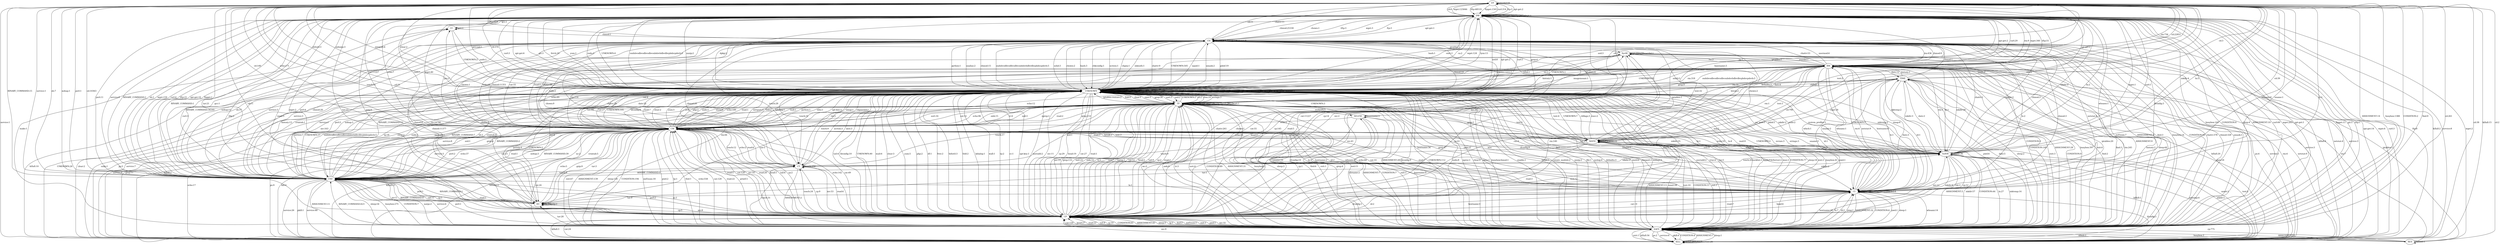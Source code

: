 digraph {
FP -> FP [label = "cd:142116"];
FP -> DW [label = "wget:125846"];
FP -> DW [label = "tftp:48519"];
FP -> DW [label = "ftpget:1501"];
FP -> DW [label = "curl:314"];
FP -> DW [label = "ftp:3"];
FP -> DW [label = "apt-get:2"];
FP -> DC [label = "tar:21"];
FP -> RM [label = "rm:736"];
FP -> KILL [label = "killall:15"];
FP -> KILL [label = "service:1"];
FP -> CW [label = "echo:171"];
FP -> CP [label = "mv:36"];
FP -> SAFE [label = "ASSIGNMENT:14"];
FP -> SAFE [label = "busybox:1388"];
FP -> SAFE [label = "CONDITION:2"];
FP -> SAFE [label = "find:9"];
FP -> CT [label = "touch:11"];
FP -> CI [label = "whoami:9"];
FP -> CI [label = "uname:1"];
FP -> CI [label = "ls:1"];
FP -> CH [label = "chattr:11"];
FP -> CH [label = "chmod:9"];
FP -> EXE [label = "BINARY_COMMAND:15"];
FP -> EXE [label = "service:1"];
FP -> EXE [label = "sh:7"];
FP -> EXE [label = "nohup:1"];
FP -> EXE [label = "perl:1"];
FP -> SoftM [label = "mkdir:4"];
FP -> SoftM [label = "ln:5"];
FP -> MATH [label = "unset:2"];
FP -> UNKNOWN [label = "hdiutil:3"];
FP -> UNKNOWN [label = "nidump:3"];
FP -> UNKNOWN [label = "nireport:6"];
FP -> UNKNOWN [label = "clear:2"];
FP -> UNKNOWN [label = "getconf:2"];
FP -> TP [label = "sed:3"];
DW -> DW [label = "curl:4414"];
DW -> DW [label = "apt-get:31"];
DW -> DW [label = "wget:165"];
DW -> DW [label = "tftp:24"];
DW -> DW [label = "ftp:1"];
DW -> DW [label = "git:1"];
DW -> CW [label = "cat:11227"];
DW -> CW [label = "echo:7"];
DW -> CP [label = "cat:11227"];
DW -> CP [label = "cp:14"];
DW -> CP [label = "mv:2"];
DW -> CH [label = "chmod:25330"];
DW -> CH [label = "chown:1"];
DW -> SAFE [label = "busybox:143"];
DW -> SAFE [label = "CONDITION:4"];
DW -> SAFE [label = "sleep:4"];
DW -> SAFE [label = "ASSIGNMENT:10"];
DW -> CI [label = "whoami:1"];
DW -> CI [label = "ifconfig:3"];
DW -> DC [label = "tar:15"];
DW -> DC [label = "gzip:6"];
DW -> EXE [label = "perl:11"];
DW -> EXE [label = "service:8"];
DW -> EXE [label = "BINARY_COMMAND:1"];
DW -> EXE [label = "sh:1"];
DW -> RM [label = "rm:9"];
DW -> UNKNOWN [label = "fetch:19"];
DW -> UNKNOWN [label = "yum:1"];
DW -> UNKNOWN [label = "sudo:3"];
DW -> UNKNOWN [label = "UNKNOWN:4"];
DW -> UNKNOWN [label = "oudsbvodbvodbvsdbvoubdovbdbvdbvpbdsvpdsvb:5"];
DW -> UNKNOWN [label = "unzip:2"];
DW -> UNKNOWN [label = "dpkg:2"];
DW -> UNKNOWN [label = "bash:1"];
DW -> UNKNOWN [label = "exec:1"];
DW -> UNKNOWN [label = "ca:2"];
DW -> FP [label = "cd:8"];
DW -> TP [label = "grep:4"];
DW -> TP [label = "sed:8"];
DW -> SELFID [label = "basename:3"];
DW -> KILL [label = "killall:2"];
DW -> KILL [label = "service:8"];
DW -> SoftM [label = "mkdir:4"];
DW -> SoftM [label = "ln:2"];
DW -> CC [label = "gcc:1"];
DW -> MATH [label = "test:2"];
CW -> CH [label = "chmod:11351"];
CW -> CH [label = "chattr:29"];
CW -> CH [label = "chown:1"];
CW -> CW [label = "echo:2002"];
CW -> CW [label = "cat:120"];
CW -> CW [label = "read:20"];
CW -> CW [label = "printf:76"];
CW -> SAFE [label = "exit:67"];
CW -> SAFE [label = "ASSIGNMENT:139"];
CW -> SAFE [label = "sleep:130"];
CW -> SAFE [label = "CONDITION:194"];
CW -> SAFE [label = "md5sum:18"];
CW -> SAFE [label = "pwd:2"];
CW -> SAFE [label = "lp:1"];
CW -> SAFE [label = "find:1"];
CW -> TP [label = "grep:153"];
CW -> TP [label = "sort:16"];
CW -> TP [label = "awk:15"];
CW -> TP [label = "tr:4"];
CW -> TP [label = "sed:3"];
CW -> TP [label = "egrep:1"];
CW -> CI [label = "uname:10"];
CW -> CI [label = "ifconfig:19"];
CW -> CI [label = "ls:1"];
CW -> CI [label = "hostname:2"];
CW -> CI [label = "id:2"];
CW -> CI [label = "whoami:1"];
CW -> FP [label = "cd:149"];
CW -> CP [label = "cat:120"];
CW -> CP [label = "mv:16"];
CW -> CP [label = "read:20"];
CW -> CP [label = "head:1"];
CW -> CP [label = "tail:6"];
CW -> CP [label = "cp:2"];
CW -> RM [label = "rm:114"];
CW -> CT [label = "touch:12"];
CW -> SoftM [label = "mkdir:25"];
CW -> SoftM [label = "ln:1"];
CW -> KILL [label = "ps:9"];
CW -> KILL [label = "kill:4"];
CW -> KILL [label = "killall:13"];
CW -> KILL [label = "service:3"];
CW -> UNKNOWN [label = "UNKNOWN:105"];
CW -> UNKNOWN [label = "ldconfig:8"];
CW -> UNKNOWN [label = "mail:7"];
CW -> UNKNOWN [label = "clear:2"];
CW -> UNKNOWN [label = "yum:5"];
CW -> UNKNOWN [label = "cc:2"];
CW -> UNKNOWN [label = "php:2"];
CW -> UNKNOWN [label = "sudo:1"];
CW -> UNKNOWN [label = "niutil:6"];
CW -> UNKNOWN [label = "nireport:3"];
CW -> UNKNOWN [label = "fold:2"];
CW -> UNKNOWN [label = "kdialog:1"];
CW -> UNKNOWN [label = "wall:1"];
CW -> UNKNOWN [label = "apt-key:3"];
CW -> UNKNOWN [label = "nmap:1"];
CW -> UNKNOWN [label = "chpasswd:2"];
CW -> UNKNOWN [label = "tee:44"];
CW -> UNKNOWN [label = "python:1"];
CW -> UNKNOWN [label = "who:1"];
CW -> EXE [label = "nohup:3"];
CW -> EXE [label = "BINARY_COMMAND:39"];
CW -> EXE [label = "nc:2"];
CW -> EXE [label = "crontab:5"];
CW -> EXE [label = "service:3"];
CW -> EXE [label = "perl:2"];
CW -> DW [label = "curl:7"];
CW -> DW [label = "wget:40"];
CW -> MATH [label = "break:2"];
CW -> MATH [label = "test:3"];
CW -> CC [label = "gcc:2"];
CW -> TIME [label = "date:35"];
CW -> DC [label = "tar:3"];
CW -> DC [label = "gzip:9"];
CP -> CH [label = "chmod:11377"];
CP -> CH [label = "chattr:261"];
CP -> CH [label = "chown:1"];
CP -> SAFE [label = "CONDITION:61"];
CP -> SAFE [label = "ASSIGNMENT:43"];
CP -> SAFE [label = "sleep:3"];
CP -> SAFE [label = "lp:1"];
CP -> SAFE [label = "find:2"];
CP -> SAFE [label = "md5sum:1"];
CP -> SAFE [label = "exit:1"];
CP -> SAFE [label = "pwd:1"];
CP -> UNKNOWN [label = "ldconfig:10"];
CP -> UNKNOWN [label = "UNKNOWN:40"];
CP -> UNKNOWN [label = "mail:6"];
CP -> UNKNOWN [label = "clear:3"];
CP -> UNKNOWN [label = "yum:5"];
CP -> UNKNOWN [label = "php:2"];
CP -> UNKNOWN [label = "df:1"];
CP -> UNKNOWN [label = "free:2"];
CP -> UNKNOWN [label = "hdiutil:3"];
CP -> UNKNOWN [label = "fold:2"];
CP -> UNKNOWN [label = "kdialog:1"];
CP -> UNKNOWN [label = "wall:1"];
CP -> UNKNOWN [label = "tp:2"];
CP -> UNKNOWN [label = "cc:1"];
CP -> UNKNOWN [label = "apt-key:1"];
CP -> UNKNOWN [label = "useradd:2"];
CP -> MATH [label = "test:12"];
CP -> RM [label = "rm:140"];
CP -> CT [label = "touch:24"];
CP -> CP [label = "mv:226"];
CP -> CP [label = "cat:49"];
CP -> CP [label = "head:4"];
CP -> CP [label = "cp:100"];
CP -> CP [label = "tail:3"];
CP -> CP [label = "read:5"];
CP -> TP [label = "grep:133"];
CP -> TP [label = "sort:22"];
CP -> TP [label = "awk:10"];
CP -> TP [label = "tr:1"];
CP -> TP [label = "sed:7"];
CP -> TP [label = "egrep:1"];
CP -> CW [label = "echo:142"];
CP -> CW [label = "cat:49"];
CP -> CW [label = "read:5"];
CP -> FP [label = "cd:790"];
CP -> SoftM [label = "mkdir:9"];
CP -> DW [label = "curl:3"];
CP -> DW [label = "tftp:2"];
CP -> DW [label = "wget:3"];
CP -> SysM [label = "iptables:2"];
CP -> CI [label = "ifconfig:1"];
CP -> CI [label = "id:2"];
CP -> CI [label = "hostname:1"];
CP -> EXE [label = "BINARY_COMMAND:4"];
CP -> EXE [label = "perl:2"];
CP -> EXE [label = "nc:1"];
CP -> KILL [label = "killall:3"];
CH -> EXE [label = "BINARY_COMMAND:36249"];
CH -> EXE [label = "nohup:15"];
CH -> EXE [label = "sh:17"];
CH -> EXE [label = "service:3"];
CH -> EXE [label = "perl:4"];
CH -> CW [label = "echo:66"];
CH -> CW [label = "cat:55"];
CH -> CW [label = "read:5"];
CH -> CH [label = "chattr:264"];
CH -> CH [label = "chmod:206"];
CH -> CH [label = "chown:9"];
CH -> CP [label = "mv:163"];
CH -> CP [label = "cat:55"];
CH -> CP [label = "cp:145"];
CH -> CP [label = "read:5"];
CH -> RM [label = "rm:436"];
CH -> MATH [label = "test:32"];
CH -> MATH [label = "break:2"];
CH -> CT [label = "touch:28"];
CH -> UNKNOWN [label = "pidof:19"];
CH -> UNKNOWN [label = "UNKNOWN:505"];
CH -> UNKNOWN [label = "squid:1"];
CH -> UNKNOWN [label = "python:1"];
CH -> UNKNOWN [label = "unalias:2"];
CH -> UNKNOWN [label = "oudsbvodbvodbvsdbvoubdovbdbvdbvpbdsvpdsvb:5"];
CH -> UNKNOWN [label = "sshd:3"];
CH -> UNKNOWN [label = "bash:3"];
CH -> UNKNOWN [label = "chkconfig:1"];
CH -> UNKNOWN [label = "screen:1"];
CH -> UNKNOWN [label = "chgrp:1"];
CH -> UNKNOWN [label = "mkisofs:1"];
CH -> SAFE [label = "CONDITION:92"];
CH -> SAFE [label = "md5sum:7"];
CH -> SAFE [label = "ASSIGNMENT:4"];
CH -> SAFE [label = "find:3"];
CH -> SAFE [label = "busybox:14"];
CH -> KILL [label = "killall:4"];
CH -> KILL [label = "netstat:4"];
CH -> KILL [label = "service:3"];
CH -> CI [label = "netstat:4"];
CH -> CI [label = "ls:2"];
CH -> FP [label = "cd:11"];
CH -> SoftM [label = "mkdir:2"];
CH -> DW [label = "tftp:3"];
CH -> DW [label = "wget:3"];
CH -> DW [label = "ftp:3"];
CH -> DW [label = "apt-get:1"];
CH -> SysM [label = "iptables:1"];
EXE -> FP [label = "cd:10363"];
EXE -> RM [label = "rm:24790"];
EXE -> RM [label = "history:13"];
EXE -> CT [label = "touch:9"];
EXE -> CW [label = "echo:37"];
EXE -> CW [label = "cat:11"];
EXE -> CW [label = "read:1"];
EXE -> TP [label = "sed:1"];
EXE -> TP [label = "grep:4"];
EXE -> SAFE [label = "sleep:54"];
EXE -> SAFE [label = "busybox:275"];
EXE -> SAFE [label = "CONDITION:7"];
EXE -> SAFE [label = "ASSIGNMENT:11"];
EXE -> CH [label = "chmod:20"];
EXE -> EXE [label = "BINARY_COMMAND:305"];
EXE -> EXE [label = "service:48"];
EXE -> EXE [label = "nohup:10"];
EXE -> EXE [label = "perl:7"];
EXE -> CC [label = "gcc:1"];
EXE -> CI [label = "ls:1"];
EXE -> DW [label = "wget:159"];
EXE -> DW [label = "curl:4"];
EXE -> DW [label = "tftp:21"];
EXE -> DW [label = "apt-get:10"];
EXE -> DW [label = "ftpget:1"];
EXE -> KILL [label = "service:48"];
EXE -> KILL [label = "pkill:1"];
EXE -> UNKNOWN [label = "UNKNOWN:37"];
EXE -> UNKNOWN [label = "oudsbvodbvodbvsdbvoubdovbdbvdbvpbdsvpdsvb:5"];
EXE -> UNKNOWN [label = "tp:18"];
EXE -> UNKNOWN [label = "clear:2"];
EXE -> UNKNOWN [label = "sudo:1"];
EXE -> UNKNOWN [label = "useradd:1"];
EXE -> CP [label = "cat:11"];
EXE -> CP [label = "cp:5"];
EXE -> CP [label = "read:1"];
EXE -> CP [label = "mv:5"];
EXE -> SoftM [label = "mkdir:2"];
RM -> FP [label = "cd:22851"];
RM -> SAFE [label = "sleep:60"];
RM -> SAFE [label = "CONDITION:149"];
RM -> SAFE [label = "ASSIGNMENT:28"];
RM -> SAFE [label = "busybox:397"];
RM -> SAFE [label = "exit:6"];
RM -> SAFE [label = "find:3"];
RM -> CP [label = "mv:41"];
RM -> CP [label = "cp:22"];
RM -> CP [label = "cat:4"];
RM -> SoftM [label = "mkdir:30"];
RM -> SoftM [label = "mktemp:2"];
RM -> SoftM [label = "ln:1"];
RM -> TP [label = "grep:9"];
RM -> CT [label = "touch:31"];
RM -> KILL [label = "netstat:9"];
RM -> KILL [label = "killall:20"];
RM -> KILL [label = "ps:4"];
RM -> KILL [label = "service:1"];
RM -> CI [label = "netstat:9"];
RM -> CI [label = "hostname:6"];
RM -> CI [label = "which:1"];
RM -> CI [label = "uname:2"];
RM -> CI [label = "whoami:1"];
RM -> CH [label = "chattr:53"];
RM -> CH [label = "chmod:9"];
RM -> CH [label = "usermod:6"];
RM -> CW [label = "echo:49"];
RM -> CW [label = "cat:4"];
RM -> TIME [label = "date:12"];
RM -> DW [label = "wget:340"];
RM -> DW [label = "tftp:51"];
RM -> DW [label = "apt-get:2"];
RM -> DW [label = "curl:29"];
RM -> DC [label = "tar:8"];
RM -> RM [label = "rm:182"];
RM -> RM [label = "history:49"];
RM -> UNKNOWN [label = "UNKNOWN:92"];
RM -> UNKNOWN [label = "niutil:3"];
RM -> UNKNOWN [label = "oudsbvodbvodbvsdbvoubdovbdbvdbvpbdsvpdsvb:5"];
RM -> UNKNOWN [label = "imagemount:1"];
RM -> EXE [label = "nohup:3"];
RM -> EXE [label = "BINARY_COMMAND:13"];
RM -> EXE [label = "crontab:1"];
RM -> EXE [label = "service:1"];
RM -> EXE [label = "perl:5"];
RM -> SysM [label = "su:1"];
RM -> SysM [label = "iptables:1"];
RM -> SysM [label = "userdel:1"];
RM -> MATH [label = "test:1"];
SAFE -> SAFE [label = "ASSIGNMENT:1105"];
SAFE -> SAFE [label = "pwd:22"];
SAFE -> SAFE [label = "CONDITION:648"];
SAFE -> SAFE [label = "md5sum:181"];
SAFE -> SAFE [label = "busybox:4220"];
SAFE -> SAFE [label = "sleep:19"];
SAFE -> SAFE [label = "exit:12"];
SAFE -> SAFE [label = "find:14"];
SAFE -> SAFE [label = "lp:106"];
SAFE -> MATH [label = "unset:28"];
SAFE -> MATH [label = "test:10"];
SAFE -> CI [label = "whoami:14"];
SAFE -> CI [label = "hostname:20"];
SAFE -> CI [label = "ls:7"];
SAFE -> CI [label = "id:2"];
SAFE -> CI [label = "ping:1"];
SAFE -> DC [label = "tar:28"];
SAFE -> FP [label = "cd:261"];
SAFE -> CW [label = "echo:558"];
SAFE -> CW [label = "cat:120"];
SAFE -> CW [label = "read:22"];
SAFE -> CW [label = "printf:1"];
SAFE -> CH [label = "chattr:378"];
SAFE -> CH [label = "chmod:328"];
SAFE -> CH [label = "umask:1"];
SAFE -> CP [label = "mv:32"];
SAFE -> CP [label = "cat:120"];
SAFE -> CP [label = "head:27"];
SAFE -> CP [label = "read:22"];
SAFE -> CP [label = "tail:4"];
SAFE -> CP [label = "cp:10"];
SAFE -> UNKNOWN [label = "ldconfig:9"];
SAFE -> UNKNOWN [label = "UNKNOWN:112"];
SAFE -> UNKNOWN [label = "sudo:8"];
SAFE -> UNKNOWN [label = "nproc:1"];
SAFE -> UNKNOWN [label = "clear:9"];
SAFE -> UNKNOWN [label = "open:1"];
SAFE -> UNKNOWN [label = "busyboxchmod:1"];
SAFE -> UNKNOWN [label = "enable:1"];
SAFE -> UNKNOWN [label = "httpd:1"];
SAFE -> UNKNOWN [label = "create_module:2"];
SAFE -> UNKNOWN [label = "unzip:2"];
SAFE -> UNKNOWN [label = "file:1"];
SAFE -> UNKNOWN [label = "syslog:4"];
SAFE -> UNKNOWN [label = "defaults:3"];
SAFE -> UNKNOWN [label = "niutil:6"];
SAFE -> UNKNOWN [label = "nireport:3"];
SAFE -> UNKNOWN [label = "chflags:3"];
SAFE -> UNKNOWN [label = "useradd:2"];
SAFE -> UNKNOWN [label = "true:4"];
SAFE -> UNKNOWN [label = "tee:5"];
SAFE -> UNKNOWN [label = "socklist:1"];
SAFE -> UNKNOWN [label = "AppleFileServer:2"];
SAFE -> UNKNOWN [label = "exec:1"];
SAFE -> CT [label = "touch:31"];
SAFE -> SoftM [label = "mkdir:57"];
SAFE -> SoftM [label = "ln:27"];
SAFE -> SoftM [label = "mktemp:14"];
SAFE -> EXE [label = "BINARY_COMMAND:423"];
SAFE -> EXE [label = "xargs:2"];
SAFE -> EXE [label = "service:6"];
SAFE -> EXE [label = "perl:1"];
SAFE -> RM [label = "rm:245"];
SAFE -> RM [label = "history:3"];
SAFE -> KILL [label = "killall:56"];
SAFE -> KILL [label = "ps:2"];
SAFE -> KILL [label = "pkill:4"];
SAFE -> KILL [label = "service:6"];
SAFE -> SysM [label = "iptables:20"];
SAFE -> DW [label = "curl:60"];
SAFE -> DW [label = "wget:263"];
SAFE -> DW [label = "apt-get:1"];
SAFE -> DW [label = "ftpget:13"];
SAFE -> DW [label = "git:5"];
SAFE -> DW [label = "tftp:1"];
SAFE -> SELFID [label = "basename:9"];
SAFE -> SELFID [label = "dirname:2"];
SAFE -> TP [label = "grep:4"];
SAFE -> TP [label = "sed:15"];
SAFE -> TP [label = "wc:5"];
SAFE -> TP [label = "awk:9"];
SAFE -> TP [label = "tr:3"];
SAFE -> TP [label = "sort:4"];
SAFE -> TIME [label = "date:5"];
SAFE -> RES [label = "ulimit:1"];
SAFE -> CC [label = "make:1"];
MATH -> MATH [label = "unset:41"];
MATH -> MATH [label = "test:12"];
MATH -> SAFE [label = "ASSIGNMENT:13"];
MATH -> SAFE [label = "CONDITION:11"];
MATH -> SAFE [label = "exit:1"];
MATH -> CW [label = "echo:99"];
MATH -> CW [label = "read:3"];
MATH -> CT [label = "touch:9"];
MATH -> FP [label = "cd:12"];
MATH -> SysM [label = "iptables:1"];
MATH -> UNKNOWN [label = "UNKNOWN:7"];
MATH -> UNKNOWN [label = "chflags:3"];
MATH -> UNKNOWN [label = "exec:2"];
MATH -> RM [label = "rm:1"];
MATH -> CH [label = "chown:2"];
MATH -> CP [label = "read:3"];
MATH -> SoftM [label = "mkdir:6"];
MATH -> DC [label = "tar:1"];
MATH -> TP [label = "grep:1"];
CI -> CW [label = "echo:44"];
CI -> CW [label = "cat:10"];
CI -> CW [label = "read:7"];
CI -> DC [label = "tar:9"];
CI -> SAFE [label = "ASSIGNMENT:32"];
CI -> SAFE [label = "CONDITION:6"];
CI -> SAFE [label = "pwd:1"];
CI -> SAFE [label = "sleep:1"];
CI -> CP [label = "cat:10"];
CI -> CP [label = "read:7"];
CI -> CP [label = "head:6"];
CI -> TP [label = "grep:47"];
CI -> TP [label = "awk:22"];
CI -> CI [label = "uname:18"];
CI -> CI [label = "ifconfig:19"];
CI -> CI [label = "whoami:1"];
CI -> CI [label = "id:4"];
CI -> UNKNOWN [label = "mail:9"];
CI -> UNKNOWN [label = "UNKNOWN:2"];
CI -> UNKNOWN [label = "nvram:3"];
CI -> UNKNOWN [label = "strings:3"];
CI -> TIME [label = "date:3"];
CI -> CH [label = "chmod:3"];
CI -> RM [label = "rm:4"];
DC -> DC [label = "tar:60"];
DC -> DC [label = "gzip:3"];
DC -> FP [label = "cd:11"];
DC -> RM [label = "rm:44"];
DC -> CP [label = "mv:8"];
DC -> CP [label = "cp:5"];
DC -> CH [label = "chattr:8"];
DC -> CH [label = "chmod:8"];
DC -> EXE [label = "perl:1"];
DC -> EXE [label = "BINARY_COMMAND:1"];
DC -> UNKNOWN [label = "UNKNOWN:2"];
DC -> DW [label = "wget:2"];
DC -> CW [label = "echo:5"];
KILL -> TIME [label = "date:18"];
KILL -> CW [label = "cat:24"];
KILL -> CW [label = "echo:17"];
KILL -> CP [label = "cat:24"];
KILL -> CP [label = "mv:9"];
KILL -> KILL [label = "killall:257"];
KILL -> KILL [label = "pkill:3"];
KILL -> KILL [label = "service:26"];
KILL -> FP [label = "cd:38"];
KILL -> DW [label = "apt-get:14"];
KILL -> DW [label = "wget:6"];
KILL -> DW [label = "curl:3"];
KILL -> DW [label = "ftp:8"];
KILL -> TP [label = "grep:11"];
KILL -> SoftM [label = "mktemp:4"];
KILL -> SoftM [label = "mkdir:1"];
KILL -> UNKNOWN [label = "UNKNOWN:26"];
KILL -> UNKNOWN [label = "clear:2"];
KILL -> UNKNOWN [label = "sudo:1"];
KILL -> MATH [label = "unset:1"];
KILL -> MATH [label = "test:2"];
KILL -> RM [label = "rm:4"];
KILL -> SAFE [label = "CONDITION:4"];
KILL -> SAFE [label = "ASSIGNMENT:7"];
KILL -> SAFE [label = "sleep:1"];
KILL -> SAFE [label = "exit:1"];
KILL -> EXE [label = "service:26"];
KILL -> CI [label = "ifconfig:1"];
TIME -> CW [label = "echo:12"];
TIME -> MATH [label = "expr:18"];
TIME -> CP [label = "mv:9"];
TIME -> SAFE [label = "pwd:6"];
TIME -> SAFE [label = "sleep:2"];
TIME -> SAFE [label = "exit:3"];
TIME -> SAFE [label = "CONDITION:9"];
TIME -> SAFE [label = "find:2"];
TIME -> DW [label = "apt-get:2"];
TIME -> CI [label = "ls:1"];
TIME -> CI [label = "id:1"];
TIME -> UNKNOWN [label = "defaults:3"];
TIME -> UNKNOWN [label = "chflags:3"];
TIME -> FP [label = "cd:3"];
TIME -> SoftM [label = "mkdir:3"];
TIME -> CH [label = "chmod:1"];
TIME -> RM [label = "history:1"];
TP -> TP [label = "grep:119"];
TP -> TP [label = "cut:50"];
TP -> TP [label = "awk:78"];
TP -> TP [label = "wc:20"];
TP -> TP [label = "uniq:11"];
TP -> TP [label = "sed:24"];
TP -> TP [label = "tr:3"];
TP -> TP [label = "sort:1"];
TP -> SAFE [label = "CONDITION:89"];
TP -> SAFE [label = "ASSIGNMENT:31"];
TP -> SAFE [label = "busybox:2"];
TP -> SAFE [label = "sleep:3"];
TP -> SAFE [label = "find:6"];
TP -> SAFE [label = "exit:1"];
TP -> CW [label = "cat:52"];
TP -> CW [label = "echo:96"];
TP -> CW [label = "read:2"];
TP -> CP [label = "cat:52"];
TP -> CP [label = "head:1"];
TP -> CP [label = "tail:9"];
TP -> CP [label = "cp:2"];
TP -> CP [label = "read:2"];
TP -> CP [label = "mv:19"];
TP -> RM [label = "rm:31"];
TP -> CH [label = "chmod:10"];
TP -> CT [label = "touch:17"];
TP -> CI [label = "hostname:36"];
TP -> CI [label = "id:6"];
TP -> CI [label = "ifconfig:9"];
TP -> CI [label = "ls:1"];
TP -> CI [label = "uname:1"];
TP -> CI [label = "which:1"];
TP -> SELFID [label = "realpath:1"];
TP -> EXE [label = "BINARY_COMMAND:2"];
TP -> EXE [label = "service:8"];
TP -> UNKNOWN [label = "UNKNOWN:5"];
TP -> UNKNOWN [label = "df:2"];
TP -> UNKNOWN [label = "free:10"];
TP -> UNKNOWN [label = "strings:3"];
TP -> UNKNOWN [label = "iptables-restore:2"];
TP -> UNKNOWN [label = "fold:2"];
TP -> UNKNOWN [label = "clear:1"];
TP -> UNKNOWN [label = "exec:1"];
TP -> MATH [label = "test:3"];
TP -> KILL [label = "killall:2"];
TP -> KILL [label = "service:8"];
TP -> FP [label = "cd:3"];
TP -> DW [label = "apt-get:2"];
TP -> DW [label = "curl:1"];
UNKNOWN -> SAFE [label = "CONDITION:77"];
UNKNOWN -> SAFE [label = "sleep:18"];
UNKNOWN -> SAFE [label = "ASSIGNMENT:28"];
UNKNOWN -> SAFE [label = "exit:5"];
UNKNOWN -> SAFE [label = "busybox:41"];
UNKNOWN -> SAFE [label = "pwd:1"];
UNKNOWN -> CP [label = "mv:11"];
UNKNOWN -> CP [label = "cp:29"];
UNKNOWN -> CP [label = "head:19"];
UNKNOWN -> CP [label = "cat:27"];
UNKNOWN -> CP [label = "tail:4"];
UNKNOWN -> CP [label = "read:1"];
UNKNOWN -> CT [label = "touch:9"];
UNKNOWN -> CI [label = "uname:3"];
UNKNOWN -> CI [label = "ls:4"];
UNKNOWN -> CI [label = "id:1"];
UNKNOWN -> DW [label = "wget:124"];
UNKNOWN -> DW [label = "lynx:13"];
UNKNOWN -> DW [label = "curl:3"];
UNKNOWN -> DW [label = "apt-get:6"];
UNKNOWN -> DW [label = "git:3"];
UNKNOWN -> DC [label = "gunzip:4"];
UNKNOWN -> DC [label = "tar:5"];
UNKNOWN -> KILL [label = "killall:10"];
UNKNOWN -> KILL [label = "ps:5"];
UNKNOWN -> KILL [label = "service:7"];
UNKNOWN -> UNKNOWN [label = "UNKNOWN:472"];
UNKNOWN -> UNKNOWN [label = "lspci:1"];
UNKNOWN -> UNKNOWN [label = "GET:13"];
UNKNOWN -> UNKNOWN [label = "fuser:3"];
UNKNOWN -> UNKNOWN [label = "clear:9"];
UNKNOWN -> UNKNOWN [label = "python:3"];
UNKNOWN -> UNKNOWN [label = "sudo:10"];
UNKNOWN -> UNKNOWN [label = "uptime:3"];
UNKNOWN -> UNKNOWN [label = "disktool:3"];
UNKNOWN -> UNKNOWN [label = "nidump:3"];
UNKNOWN -> UNKNOWN [label = "nireport:3"];
UNKNOWN -> UNKNOWN [label = "niutil:30"];
UNKNOWN -> UNKNOWN [label = "nicl:3"];
UNKNOWN -> UNKNOWN [label = "nice:3"];
UNKNOWN -> UNKNOWN [label = "ssh:1"];
UNKNOWN -> UNKNOWN [label = "passwd:2"];
UNKNOWN -> UNKNOWN [label = "cc:1"];
UNKNOWN -> UNKNOWN [label = "softwareupdate:2"];
UNKNOWN -> UNKNOWN [label = "apt-key:2"];
UNKNOWN -> UNKNOWN [label = "chkconfig:1"];
UNKNOWN -> UNKNOWN [label = "logout:1"];
UNKNOWN -> CW [label = "echo:189"];
UNKNOWN -> CW [label = "cat:27"];
UNKNOWN -> CW [label = "read:1"];
UNKNOWN -> CH [label = "chattr:9"];
UNKNOWN -> CH [label = "umask:2"];
UNKNOWN -> CH [label = "chmod:15"];
UNKNOWN -> CH [label = "chown:2"];
UNKNOWN -> TIME [label = "date:6"];
UNKNOWN -> RM [label = "rm:318"];
UNKNOWN -> RM [label = "history:1"];
UNKNOWN -> TP [label = "grep:30"];
UNKNOWN -> TP [label = "sort:3"];
UNKNOWN -> TP [label = "sed:2"];
UNKNOWN -> FP [label = "cd:370"];
UNKNOWN -> SysM [label = "iptables:4"];
UNKNOWN -> SysM [label = "su:2"];
UNKNOWN -> EXE [label = "BINARY_COMMAND:7"];
UNKNOWN -> EXE [label = "sh:1"];
UNKNOWN -> EXE [label = "crontab:4"];
UNKNOWN -> EXE [label = "service:7"];
UNKNOWN -> SoftM [label = "mktemp:2"];
UNKNOWN -> SoftM [label = "mkdir:2"];
UNKNOWN -> MATH [label = "test:4"];
CT -> CP [label = "cp:9"];
CT -> CP [label = "mv:53"];
CT -> CP [label = "read:6"];
CT -> CH [label = "chown:9"];
CT -> CH [label = "chattr:28"];
CT -> CH [label = "chmod:20"];
CT -> CT [label = "touch:250"];
CT -> SoftM [label = "mkdir:9"];
CT -> FP [label = "cd:21"];
CT -> EXE [label = "BINARY_COMMAND:9"];
CT -> SAFE [label = "ASSIGNMENT:2"];
CT -> CW [label = "echo:2"];
CT -> CW [label = "read:6"];
CT -> UNKNOWN [label = "accton:3"];
CT -> UNKNOWN [label = "nice:3"];
CT -> RM [label = "rm:5"];
CT -> TP [label = "sed:1"];
SoftM -> CT [label = "touch:20"];
SoftM -> SAFE [label = "CONDITION:44"];
SoftM -> SAFE [label = "ASSIGNMENT:3"];
SoftM -> CP [label = "mv:11"];
SoftM -> CP [label = "cat:3"];
SoftM -> CP [label = "cp:12"];
SoftM -> CW [label = "echo:33"];
SoftM -> CW [label = "cat:3"];
SoftM -> UNKNOWN [label = "zmap:6"];
SoftM -> UNKNOWN [label = "sudo:2"];
SoftM -> UNKNOWN [label = "system_profiler:1"];
SoftM -> UNKNOWN [label = "UNKNOWN:1"];
SoftM -> UNKNOWN [label = "sw_vers:1"];
SoftM -> UNKNOWN [label = "pidof:1"];
SoftM -> SoftM [label = "mkdir:36"];
SoftM -> MATH [label = "test:9"];
SoftM -> FP [label = "cd:39"];
SoftM -> DW [label = "wget:1"];
SoftM -> DW [label = "curl:1"];
SoftM -> TIME [label = "date:2"];
SoftM -> CH [label = "chmod:3"];
SoftM -> CH [label = "chattr:1"];
SoftM -> RM [label = "rm:3"];
SoftM -> TP [label = "sed:2"];
SoftM -> KILL [label = "killall:1"];
SysM -> CP [label = "head:9"];
SysM -> CW [label = "echo:1"];
SysM -> UNKNOWN [label = "UNKNOWN:1"];
SysM -> UNKNOWN [label = "iptables-save:2"];
SysM -> UNKNOWN [label = "sshd:1"];
SysM -> KILL [label = "service:3"];
SysM -> EXE [label = "service:3"];
SysM -> SAFE [label = "CONDITION:1"];
SysM -> SAFE [label = "ASSIGNMENT:9"];
SysM -> SysM [label = "iptables:52"];
SysM -> SysM [label = "userdel:1"];
SysM -> RM [label = "rm:2"];
RES -> CP [label = "cp:775"];
RES -> SAFE [label = "busybox:3"];
RES -> SAFE [label = "ASSIGNMENT:6"];
RES -> RM [label = "rm:7"];
RES -> FP [label = "cd:2"];
RES -> DW [label = "wget:2"];
RES -> SysM [label = "iptables:1"];
RES -> RES [label = "ulimit:1"];
SELFID -> SAFE [label = "ASSIGNMENT:7"];
SELFID -> SAFE [label = "exit:1"];
SELFID -> SAFE [label = "CONDITION:7"];
SELFID -> SELFID [label = "basename:5"];
SELFID -> UNKNOWN [label = "UNKNOWN:3"];
SELFID -> CP [label = "cp:1"];
SELFID -> CW [label = "echo:1"];
CC -> CC [label = "gcc:1"];
CC -> EXE [label = "BINARY_COMMAND:1"];
CC -> UNKNOWN [label = "UNKNOWN:2"];
CC -> UNKNOWN [label = "sudo:1"];
CC -> CH [label = "chmod:1"];
}